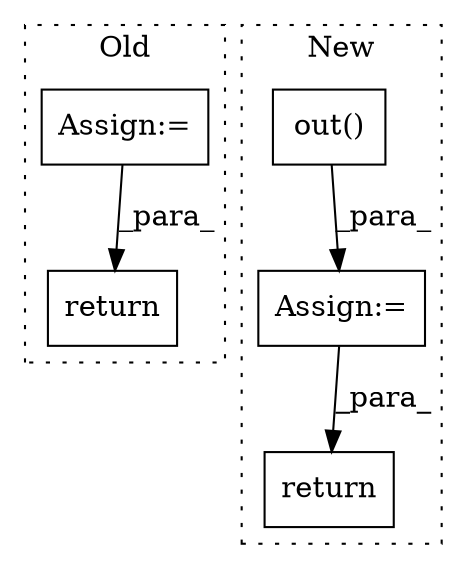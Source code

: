 digraph G {
subgraph cluster0 {
1 [label="return" a="93" s="11186" l="7" shape="box"];
5 [label="Assign:=" a="68" s="11119" l="3" shape="box"];
label = "Old";
style="dotted";
}
subgraph cluster1 {
2 [label="out()" a="75" s="10619,10629" l="9,1" shape="box"];
3 [label="Assign:=" a="68" s="10616" l="3" shape="box"];
4 [label="return" a="93" s="10639" l="7" shape="box"];
label = "New";
style="dotted";
}
2 -> 3 [label="_para_"];
3 -> 4 [label="_para_"];
5 -> 1 [label="_para_"];
}